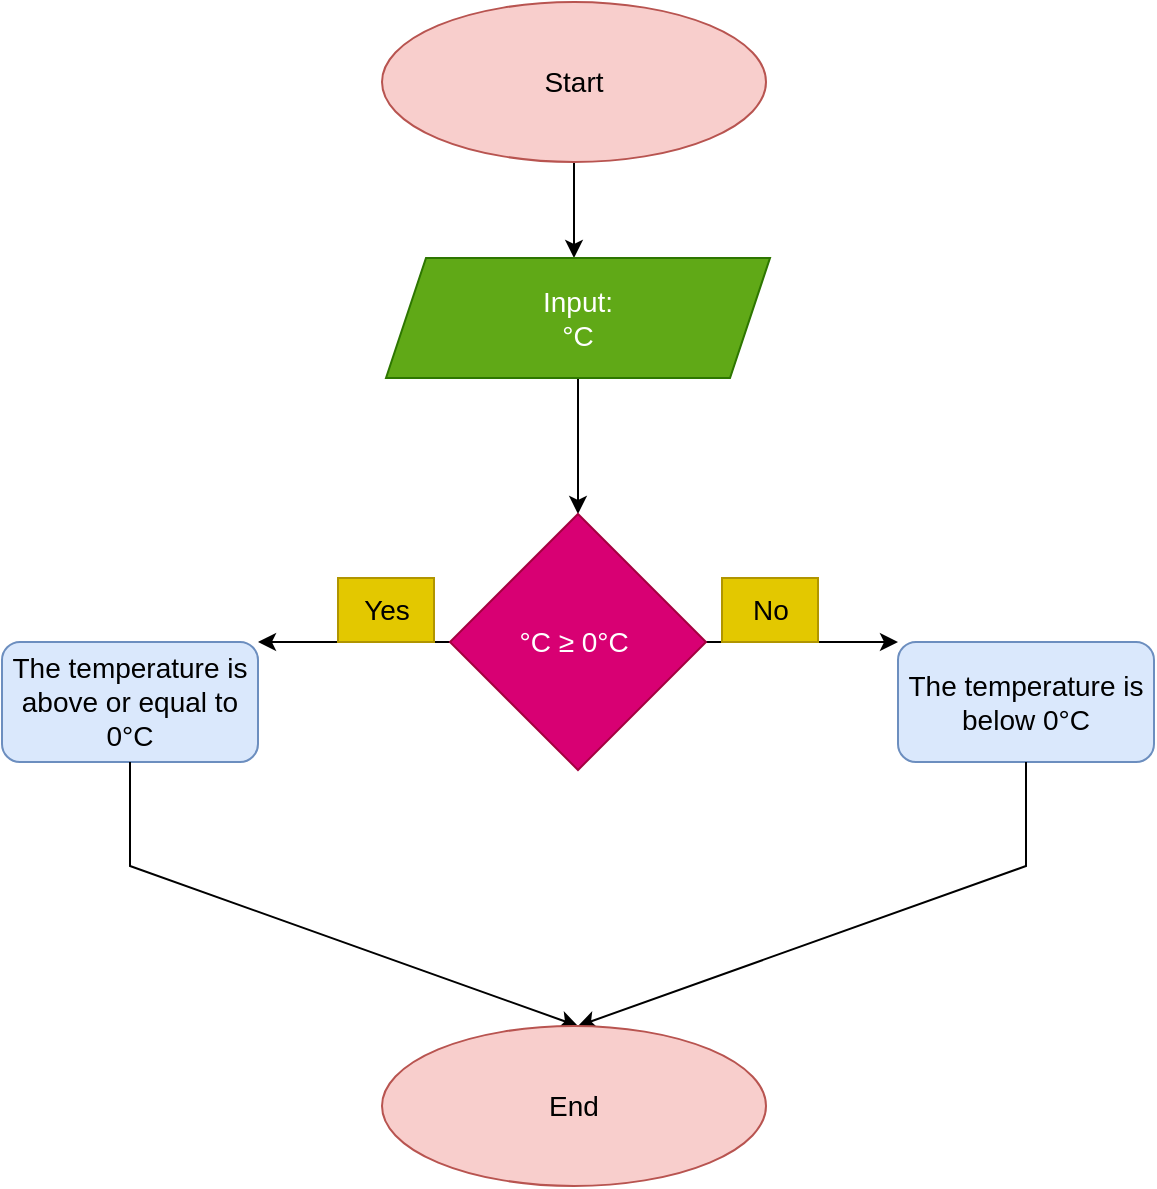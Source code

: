 <mxfile version="20.7.4" type="device"><diagram id="ZCP7gXWex93OX-HXM1Oa" name="Page-2"><mxGraphModel dx="1050" dy="611" grid="1" gridSize="16" guides="1" tooltips="1" connect="1" arrows="1" fold="1" page="1" pageScale="1" pageWidth="827" pageHeight="1169" math="0" shadow="0"><root><mxCell id="0"/><mxCell id="1" parent="0"/><mxCell id="cJpH-WCmNGh1fLErrbeI-2" style="edgeStyle=orthogonalEdgeStyle;rounded=0;orthogonalLoop=1;jettySize=auto;html=1;exitX=0.5;exitY=1;exitDx=0;exitDy=0;fontSize=14;" edge="1" parent="1" source="cJpH-WCmNGh1fLErrbeI-1"><mxGeometry relative="1" as="geometry"><mxPoint x="414" y="128" as="targetPoint"/></mxGeometry></mxCell><mxCell id="cJpH-WCmNGh1fLErrbeI-1" value="Start" style="ellipse;whiteSpace=wrap;html=1;fontSize=14;fillColor=#f8cecc;strokeColor=#b85450;" vertex="1" parent="1"><mxGeometry x="318" width="192" height="80" as="geometry"/></mxCell><mxCell id="cJpH-WCmNGh1fLErrbeI-4" style="edgeStyle=orthogonalEdgeStyle;rounded=0;orthogonalLoop=1;jettySize=auto;html=1;exitX=0.5;exitY=1;exitDx=0;exitDy=0;fontSize=14;" edge="1" parent="1" source="cJpH-WCmNGh1fLErrbeI-3"><mxGeometry relative="1" as="geometry"><mxPoint x="416" y="256" as="targetPoint"/></mxGeometry></mxCell><mxCell id="cJpH-WCmNGh1fLErrbeI-3" value="Input:&lt;br&gt;°C" style="shape=parallelogram;perimeter=parallelogramPerimeter;whiteSpace=wrap;html=1;fixedSize=1;fontSize=14;fillColor=#60a917;fontColor=#ffffff;strokeColor=#2D7600;" vertex="1" parent="1"><mxGeometry x="320" y="128" width="192" height="60" as="geometry"/></mxCell><mxCell id="cJpH-WCmNGh1fLErrbeI-7" style="edgeStyle=orthogonalEdgeStyle;rounded=0;orthogonalLoop=1;jettySize=auto;html=1;exitX=0;exitY=0.5;exitDx=0;exitDy=0;fontSize=14;" edge="1" parent="1" source="cJpH-WCmNGh1fLErrbeI-6"><mxGeometry relative="1" as="geometry"><mxPoint x="256" y="320" as="targetPoint"/></mxGeometry></mxCell><mxCell id="cJpH-WCmNGh1fLErrbeI-8" style="edgeStyle=orthogonalEdgeStyle;rounded=0;orthogonalLoop=1;jettySize=auto;html=1;exitX=1;exitY=0.5;exitDx=0;exitDy=0;fontSize=14;" edge="1" parent="1" source="cJpH-WCmNGh1fLErrbeI-6"><mxGeometry relative="1" as="geometry"><mxPoint x="576" y="320" as="targetPoint"/></mxGeometry></mxCell><mxCell id="cJpH-WCmNGh1fLErrbeI-6" value="°C ≥ 0°C&amp;nbsp;" style="rhombus;whiteSpace=wrap;html=1;fontSize=14;fillColor=#d80073;fontColor=#ffffff;strokeColor=#A50040;" vertex="1" parent="1"><mxGeometry x="352" y="256" width="128" height="128" as="geometry"/></mxCell><mxCell id="cJpH-WCmNGh1fLErrbeI-9" value="Yes" style="text;html=1;align=center;verticalAlign=middle;resizable=0;points=[];autosize=1;strokeColor=#B09500;fillColor=#e3c800;fontSize=14;fontColor=#000000;" vertex="1" parent="1"><mxGeometry x="296" y="288" width="48" height="32" as="geometry"/></mxCell><mxCell id="cJpH-WCmNGh1fLErrbeI-10" value="No" style="text;html=1;align=center;verticalAlign=middle;resizable=0;points=[];autosize=1;strokeColor=#B09500;fillColor=#e3c800;fontSize=14;fontColor=#000000;" vertex="1" parent="1"><mxGeometry x="488" y="288" width="48" height="32" as="geometry"/></mxCell><mxCell id="cJpH-WCmNGh1fLErrbeI-11" value="The temperature is above or equal to 0°C" style="rounded=1;whiteSpace=wrap;html=1;fontSize=14;fillColor=#dae8fc;strokeColor=#6c8ebf;" vertex="1" parent="1"><mxGeometry x="128" y="320" width="128" height="60" as="geometry"/></mxCell><mxCell id="cJpH-WCmNGh1fLErrbeI-12" value="The temperature is below 0°C" style="rounded=1;whiteSpace=wrap;html=1;fontSize=14;fillColor=#dae8fc;strokeColor=#6c8ebf;" vertex="1" parent="1"><mxGeometry x="576" y="320" width="128" height="60" as="geometry"/></mxCell><mxCell id="cJpH-WCmNGh1fLErrbeI-14" value="" style="endArrow=classic;html=1;rounded=0;fontSize=14;exitX=0.5;exitY=1;exitDx=0;exitDy=0;" edge="1" parent="1" source="cJpH-WCmNGh1fLErrbeI-12"><mxGeometry width="50" height="50" relative="1" as="geometry"><mxPoint x="384" y="338" as="sourcePoint"/><mxPoint x="416" y="512" as="targetPoint"/><Array as="points"><mxPoint x="640" y="432"/></Array></mxGeometry></mxCell><mxCell id="cJpH-WCmNGh1fLErrbeI-15" value="" style="endArrow=classic;html=1;rounded=0;fontSize=14;exitX=0.5;exitY=1;exitDx=0;exitDy=0;" edge="1" parent="1" source="cJpH-WCmNGh1fLErrbeI-11"><mxGeometry width="50" height="50" relative="1" as="geometry"><mxPoint x="384" y="338" as="sourcePoint"/><mxPoint x="416" y="512" as="targetPoint"/><Array as="points"><mxPoint x="192" y="432"/></Array></mxGeometry></mxCell><mxCell id="cJpH-WCmNGh1fLErrbeI-16" value="End" style="ellipse;whiteSpace=wrap;html=1;fontSize=14;fillColor=#f8cecc;strokeColor=#b85450;" vertex="1" parent="1"><mxGeometry x="318" y="512" width="192" height="80" as="geometry"/></mxCell></root></mxGraphModel></diagram></mxfile>